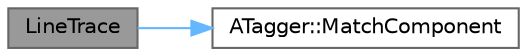 digraph "LineTrace"
{
 // INTERACTIVE_SVG=YES
 // LATEX_PDF_SIZE
  bgcolor="transparent";
  edge [fontname=Helvetica,fontsize=10,labelfontname=Helvetica,labelfontsize=10];
  node [fontname=Helvetica,fontsize=10,shape=box,height=0.2,width=0.4];
  rankdir="LR";
  Node1 [id="Node000001",label="LineTrace",height=0.2,width=0.4,color="gray40", fillcolor="grey60", style="filled", fontcolor="black",tooltip=" "];
  Node1 -> Node2 [id="edge1_Node000001_Node000002",color="steelblue1",style="solid",tooltip=" "];
  Node2 [id="Node000002",label="ATagger::MatchComponent",height=0.2,width=0.4,color="grey40", fillcolor="white", style="filled",URL="$da/d86/classATagger.html#aa2c691267d7bedb210f4d0884a00d00c",tooltip="Return true if Component has been tagged with the given Tag."];
}
